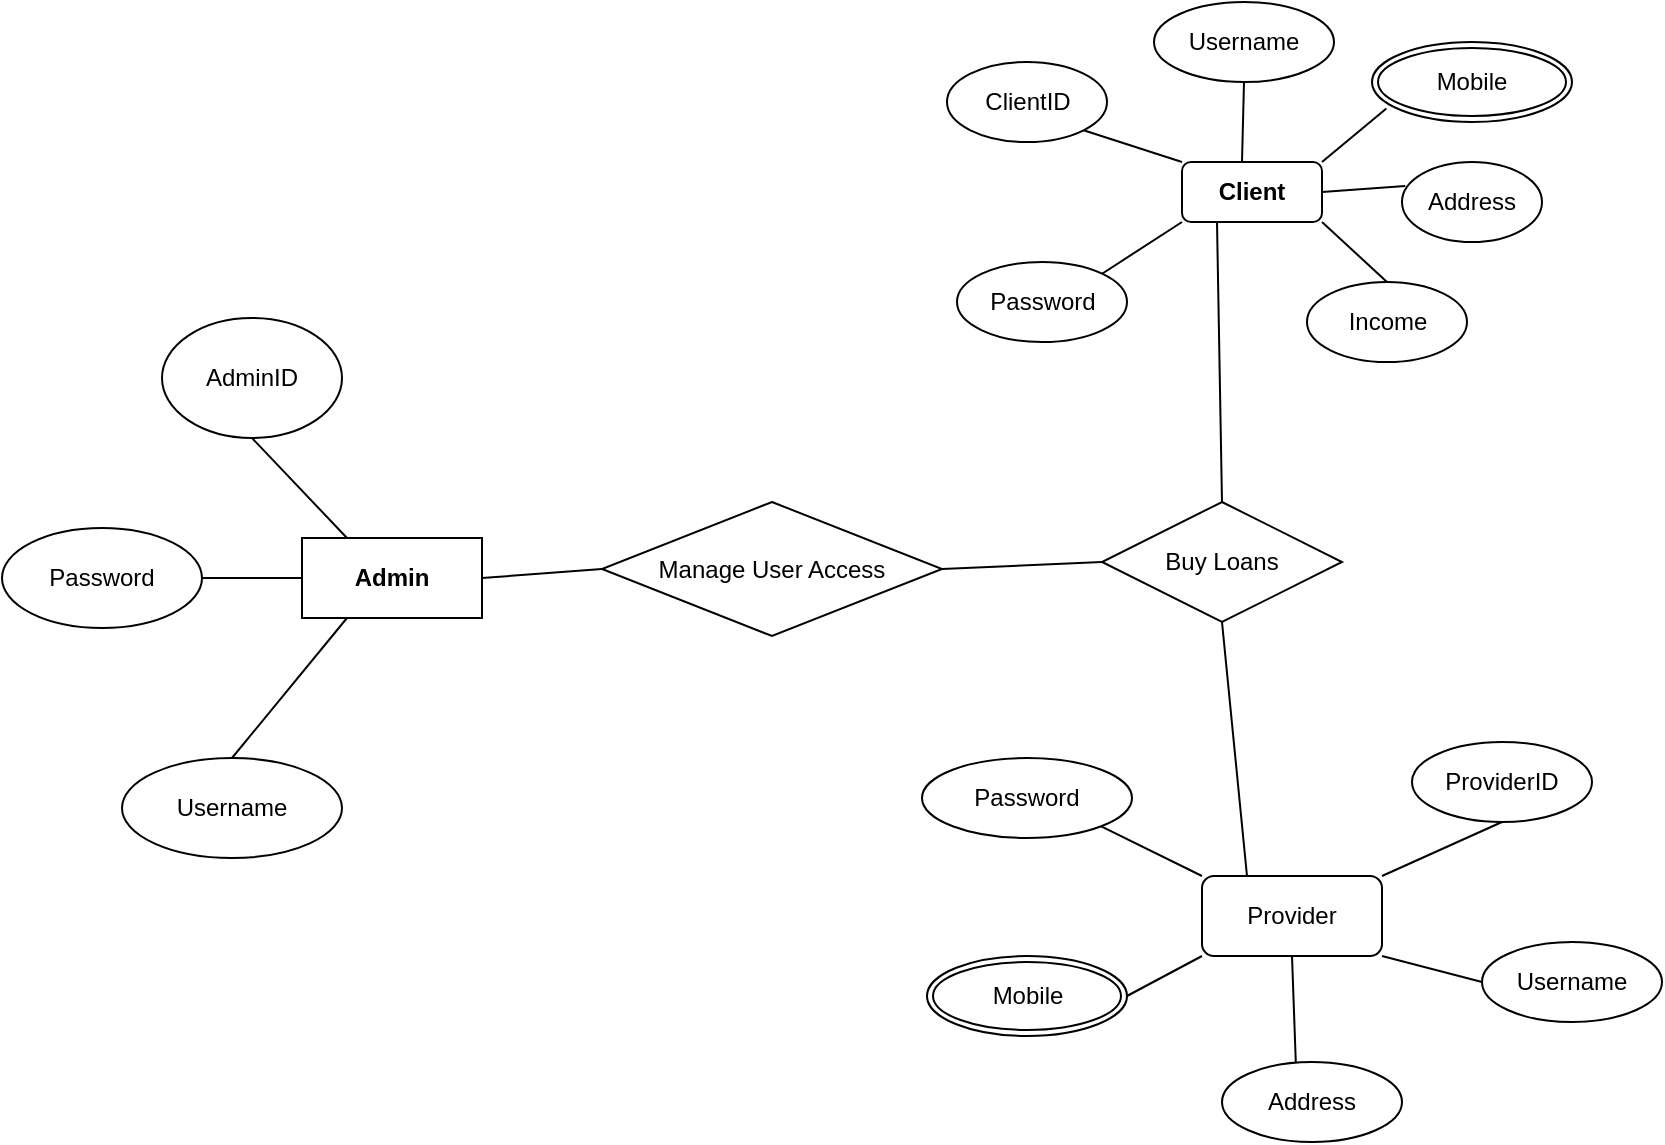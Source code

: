 <mxfile version="24.7.4">
  <diagram id="R2lEEEUBdFMjLlhIrx00" name="Page-1">
    <mxGraphModel dx="1409" dy="1656" grid="1" gridSize="10" guides="1" tooltips="1" connect="1" arrows="1" fold="1" page="1" pageScale="1" pageWidth="850" pageHeight="1100" math="0" shadow="0" extFonts="Permanent Marker^https://fonts.googleapis.com/css?family=Permanent+Marker">
      <root>
        <mxCell id="0" />
        <mxCell id="1" parent="0" />
        <mxCell id="DjDxD-5Fi2WuVD2VH1XU-1" value="&lt;b&gt;Admin&lt;/b&gt;" style="rounded=0;whiteSpace=wrap;html=1;" parent="1" vertex="1">
          <mxGeometry x="160" y="-792" width="90" height="40" as="geometry" />
        </mxCell>
        <mxCell id="DjDxD-5Fi2WuVD2VH1XU-2" value="&lt;b&gt;Client&lt;/b&gt;" style="rounded=1;whiteSpace=wrap;html=1;" parent="1" vertex="1">
          <mxGeometry x="600" y="-980" width="70" height="30" as="geometry" />
        </mxCell>
        <mxCell id="DjDxD-5Fi2WuVD2VH1XU-3" value="Provider" style="rounded=1;whiteSpace=wrap;html=1;" parent="1" vertex="1">
          <mxGeometry x="610" y="-623" width="90" height="40" as="geometry" />
        </mxCell>
        <mxCell id="DjDxD-5Fi2WuVD2VH1XU-4" value="AdminID" style="ellipse;whiteSpace=wrap;html=1;" parent="1" vertex="1">
          <mxGeometry x="90" y="-902" width="90" height="60" as="geometry" />
        </mxCell>
        <mxCell id="DjDxD-5Fi2WuVD2VH1XU-5" value="Password" style="ellipse;whiteSpace=wrap;html=1;" parent="1" vertex="1">
          <mxGeometry x="10" y="-797" width="100" height="50" as="geometry" />
        </mxCell>
        <mxCell id="DjDxD-5Fi2WuVD2VH1XU-6" value="Username" style="ellipse;whiteSpace=wrap;html=1;" parent="1" vertex="1">
          <mxGeometry x="70" y="-682" width="110" height="50" as="geometry" />
        </mxCell>
        <mxCell id="DjDxD-5Fi2WuVD2VH1XU-7" value="ClientID" style="ellipse;whiteSpace=wrap;html=1;" parent="1" vertex="1">
          <mxGeometry x="482.5" y="-1030" width="80" height="40" as="geometry" />
        </mxCell>
        <mxCell id="DjDxD-5Fi2WuVD2VH1XU-8" value="Username" style="ellipse;whiteSpace=wrap;html=1;" parent="1" vertex="1">
          <mxGeometry x="586" y="-1060" width="90" height="40" as="geometry" />
        </mxCell>
        <mxCell id="DjDxD-5Fi2WuVD2VH1XU-9" value="Password" style="ellipse;whiteSpace=wrap;html=1;" parent="1" vertex="1">
          <mxGeometry x="487.5" y="-930" width="85" height="40" as="geometry" />
        </mxCell>
        <mxCell id="DjDxD-5Fi2WuVD2VH1XU-11" value="Address" style="ellipse;whiteSpace=wrap;html=1;" parent="1" vertex="1">
          <mxGeometry x="710" y="-980" width="70" height="40" as="geometry" />
        </mxCell>
        <mxCell id="DjDxD-5Fi2WuVD2VH1XU-46" style="edgeStyle=orthogonalEdgeStyle;rounded=0;orthogonalLoop=1;jettySize=auto;html=1;exitX=1;exitY=0;exitDx=0;exitDy=0;" parent="1" source="DjDxD-5Fi2WuVD2VH1XU-12" edge="1">
          <mxGeometry relative="1" as="geometry">
            <mxPoint x="698" y="-903" as="targetPoint" />
          </mxGeometry>
        </mxCell>
        <mxCell id="DjDxD-5Fi2WuVD2VH1XU-12" value="Income" style="ellipse;whiteSpace=wrap;html=1;" parent="1" vertex="1">
          <mxGeometry x="662.5" y="-920" width="80" height="40" as="geometry" />
        </mxCell>
        <mxCell id="DjDxD-5Fi2WuVD2VH1XU-13" value="ProviderID" style="ellipse;whiteSpace=wrap;html=1;" parent="1" vertex="1">
          <mxGeometry x="715" y="-690" width="90" height="40" as="geometry" />
        </mxCell>
        <mxCell id="DjDxD-5Fi2WuVD2VH1XU-14" value="Password" style="ellipse;whiteSpace=wrap;html=1;" parent="1" vertex="1">
          <mxGeometry x="470" y="-682" width="105" height="40" as="geometry" />
        </mxCell>
        <mxCell id="DjDxD-5Fi2WuVD2VH1XU-16" value="Address" style="ellipse;whiteSpace=wrap;html=1;" parent="1" vertex="1">
          <mxGeometry x="620" y="-530" width="90" height="40" as="geometry" />
        </mxCell>
        <mxCell id="DjDxD-5Fi2WuVD2VH1XU-17" value="Username" style="ellipse;whiteSpace=wrap;html=1;" parent="1" vertex="1">
          <mxGeometry x="750" y="-590" width="90" height="40" as="geometry" />
        </mxCell>
        <mxCell id="DjDxD-5Fi2WuVD2VH1XU-23" value="Mobile" style="ellipse;shape=doubleEllipse;margin=3;whiteSpace=wrap;html=1;align=center;" parent="1" vertex="1">
          <mxGeometry x="472.5" y="-583" width="100" height="40" as="geometry" />
        </mxCell>
        <mxCell id="DjDxD-5Fi2WuVD2VH1XU-24" value="Mobile" style="ellipse;shape=doubleEllipse;margin=3;whiteSpace=wrap;html=1;align=center;" parent="1" vertex="1">
          <mxGeometry x="695" y="-1040" width="100" height="40" as="geometry" />
        </mxCell>
        <mxCell id="DjDxD-5Fi2WuVD2VH1XU-29" value="" style="endArrow=none;html=1;rounded=0;entryX=0.5;entryY=1;entryDx=0;entryDy=0;exitX=0.25;exitY=0;exitDx=0;exitDy=0;" parent="1" source="DjDxD-5Fi2WuVD2VH1XU-1" target="DjDxD-5Fi2WuVD2VH1XU-4" edge="1">
          <mxGeometry relative="1" as="geometry">
            <mxPoint x="210" y="-722" as="sourcePoint" />
            <mxPoint x="370" y="-722" as="targetPoint" />
          </mxGeometry>
        </mxCell>
        <mxCell id="DjDxD-5Fi2WuVD2VH1XU-30" value="" style="endArrow=none;html=1;rounded=0;exitX=0.5;exitY=0;exitDx=0;exitDy=0;entryX=0.25;entryY=1;entryDx=0;entryDy=0;" parent="1" source="DjDxD-5Fi2WuVD2VH1XU-6" target="DjDxD-5Fi2WuVD2VH1XU-1" edge="1">
          <mxGeometry relative="1" as="geometry">
            <mxPoint x="210" y="-722" as="sourcePoint" />
            <mxPoint x="370" y="-722" as="targetPoint" />
          </mxGeometry>
        </mxCell>
        <mxCell id="DjDxD-5Fi2WuVD2VH1XU-31" value="" style="endArrow=none;html=1;rounded=0;exitX=1;exitY=0.5;exitDx=0;exitDy=0;entryX=0;entryY=0.5;entryDx=0;entryDy=0;" parent="1" source="DjDxD-5Fi2WuVD2VH1XU-5" target="DjDxD-5Fi2WuVD2VH1XU-1" edge="1">
          <mxGeometry relative="1" as="geometry">
            <mxPoint x="210" y="-722" as="sourcePoint" />
            <mxPoint x="370" y="-722" as="targetPoint" />
          </mxGeometry>
        </mxCell>
        <mxCell id="DjDxD-5Fi2WuVD2VH1XU-34" value="" style="endArrow=none;html=1;rounded=0;entryX=1;entryY=0;entryDx=0;entryDy=0;exitX=0;exitY=1;exitDx=0;exitDy=0;" parent="1" source="DjDxD-5Fi2WuVD2VH1XU-2" target="DjDxD-5Fi2WuVD2VH1XU-9" edge="1">
          <mxGeometry relative="1" as="geometry">
            <mxPoint x="590" y="-980" as="sourcePoint" />
            <mxPoint x="750" y="-980" as="targetPoint" />
          </mxGeometry>
        </mxCell>
        <mxCell id="DjDxD-5Fi2WuVD2VH1XU-35" value="" style="endArrow=none;html=1;rounded=0;exitX=0;exitY=0;exitDx=0;exitDy=0;entryX=1;entryY=1;entryDx=0;entryDy=0;" parent="1" source="DjDxD-5Fi2WuVD2VH1XU-2" target="DjDxD-5Fi2WuVD2VH1XU-7" edge="1">
          <mxGeometry relative="1" as="geometry">
            <mxPoint x="596" y="-965" as="sourcePoint" />
            <mxPoint x="550" y="-1020" as="targetPoint" />
          </mxGeometry>
        </mxCell>
        <mxCell id="DjDxD-5Fi2WuVD2VH1XU-36" value="" style="endArrow=none;html=1;rounded=0;entryX=0.5;entryY=0;entryDx=0;entryDy=0;exitX=1;exitY=1;exitDx=0;exitDy=0;" parent="1" source="DjDxD-5Fi2WuVD2VH1XU-2" target="DjDxD-5Fi2WuVD2VH1XU-12" edge="1">
          <mxGeometry relative="1" as="geometry">
            <mxPoint x="630" y="-940" as="sourcePoint" />
            <mxPoint x="750" y="-980" as="targetPoint" />
          </mxGeometry>
        </mxCell>
        <mxCell id="DjDxD-5Fi2WuVD2VH1XU-37" value="" style="endArrow=none;html=1;rounded=0;entryX=0.023;entryY=0.3;entryDx=0;entryDy=0;entryPerimeter=0;exitX=1;exitY=0.5;exitDx=0;exitDy=0;" parent="1" source="DjDxD-5Fi2WuVD2VH1XU-2" target="DjDxD-5Fi2WuVD2VH1XU-11" edge="1">
          <mxGeometry relative="1" as="geometry">
            <mxPoint x="680" y="-960" as="sourcePoint" />
            <mxPoint x="750" y="-980" as="targetPoint" />
          </mxGeometry>
        </mxCell>
        <mxCell id="DjDxD-5Fi2WuVD2VH1XU-38" value="" style="endArrow=none;html=1;rounded=0;entryX=0.072;entryY=0.831;entryDx=0;entryDy=0;entryPerimeter=0;exitX=1;exitY=0;exitDx=0;exitDy=0;" parent="1" source="DjDxD-5Fi2WuVD2VH1XU-2" target="DjDxD-5Fi2WuVD2VH1XU-24" edge="1">
          <mxGeometry relative="1" as="geometry">
            <mxPoint x="640" y="-980" as="sourcePoint" />
            <mxPoint x="750" y="-980" as="targetPoint" />
          </mxGeometry>
        </mxCell>
        <mxCell id="DjDxD-5Fi2WuVD2VH1XU-39" value="" style="endArrow=none;html=1;rounded=0;exitX=0.5;exitY=1;exitDx=0;exitDy=0;" parent="1" source="DjDxD-5Fi2WuVD2VH1XU-8" edge="1">
          <mxGeometry relative="1" as="geometry">
            <mxPoint x="590" y="-980" as="sourcePoint" />
            <mxPoint x="630" y="-980" as="targetPoint" />
          </mxGeometry>
        </mxCell>
        <mxCell id="DjDxD-5Fi2WuVD2VH1XU-40" value="" style="endArrow=none;html=1;rounded=0;exitX=1;exitY=0;exitDx=0;exitDy=0;entryX=0.5;entryY=1;entryDx=0;entryDy=0;" parent="1" source="DjDxD-5Fi2WuVD2VH1XU-3" target="DjDxD-5Fi2WuVD2VH1XU-13" edge="1">
          <mxGeometry relative="1" as="geometry">
            <mxPoint x="653" y="-623" as="sourcePoint" />
            <mxPoint x="659" y="-673.16" as="targetPoint" />
          </mxGeometry>
        </mxCell>
        <mxCell id="DjDxD-5Fi2WuVD2VH1XU-41" value="" style="endArrow=none;html=1;rounded=0;exitX=1;exitY=1;exitDx=0;exitDy=0;entryX=0;entryY=0.5;entryDx=0;entryDy=0;" parent="1" source="DjDxD-5Fi2WuVD2VH1XU-3" target="DjDxD-5Fi2WuVD2VH1XU-17" edge="1">
          <mxGeometry relative="1" as="geometry">
            <mxPoint x="690" y="-633" as="sourcePoint" />
            <mxPoint x="850" y="-633" as="targetPoint" />
          </mxGeometry>
        </mxCell>
        <mxCell id="DjDxD-5Fi2WuVD2VH1XU-42" value="" style="endArrow=none;html=1;rounded=0;exitX=0.5;exitY=1;exitDx=0;exitDy=0;entryX=0.41;entryY=0.004;entryDx=0;entryDy=0;entryPerimeter=0;" parent="1" source="DjDxD-5Fi2WuVD2VH1XU-3" target="DjDxD-5Fi2WuVD2VH1XU-16" edge="1">
          <mxGeometry relative="1" as="geometry">
            <mxPoint x="690" y="-633" as="sourcePoint" />
            <mxPoint x="850" y="-633" as="targetPoint" />
          </mxGeometry>
        </mxCell>
        <mxCell id="DjDxD-5Fi2WuVD2VH1XU-43" value="" style="endArrow=none;html=1;rounded=0;exitX=1;exitY=0.5;exitDx=0;exitDy=0;entryX=0;entryY=1;entryDx=0;entryDy=0;" parent="1" source="DjDxD-5Fi2WuVD2VH1XU-23" target="DjDxD-5Fi2WuVD2VH1XU-3" edge="1">
          <mxGeometry relative="1" as="geometry">
            <mxPoint x="690" y="-633" as="sourcePoint" />
            <mxPoint x="850" y="-633" as="targetPoint" />
          </mxGeometry>
        </mxCell>
        <mxCell id="DjDxD-5Fi2WuVD2VH1XU-44" value="" style="endArrow=none;html=1;rounded=0;exitX=1;exitY=1;exitDx=0;exitDy=0;entryX=0;entryY=0;entryDx=0;entryDy=0;" parent="1" source="DjDxD-5Fi2WuVD2VH1XU-14" target="DjDxD-5Fi2WuVD2VH1XU-3" edge="1">
          <mxGeometry relative="1" as="geometry">
            <mxPoint x="690" y="-633" as="sourcePoint" />
            <mxPoint x="850" y="-633" as="targetPoint" />
          </mxGeometry>
        </mxCell>
        <mxCell id="DjDxD-5Fi2WuVD2VH1XU-48" value="" style="endArrow=none;html=1;rounded=0;exitX=0.5;exitY=1;exitDx=0;exitDy=0;entryX=0.25;entryY=0;entryDx=0;entryDy=0;" parent="1" source="DjDxD-5Fi2WuVD2VH1XU-51" target="DjDxD-5Fi2WuVD2VH1XU-3" edge="1">
          <mxGeometry relative="1" as="geometry">
            <mxPoint x="623" y="-753" as="sourcePoint" />
            <mxPoint x="850" y="-793" as="targetPoint" />
          </mxGeometry>
        </mxCell>
        <mxCell id="DjDxD-5Fi2WuVD2VH1XU-49" value="" style="endArrow=none;html=1;rounded=0;exitX=0.5;exitY=0;exitDx=0;exitDy=0;entryX=0.25;entryY=1;entryDx=0;entryDy=0;" parent="1" source="DjDxD-5Fi2WuVD2VH1XU-51" target="DjDxD-5Fi2WuVD2VH1XU-2" edge="1">
          <mxGeometry relative="1" as="geometry">
            <mxPoint x="623" y="-813" as="sourcePoint" />
            <mxPoint x="840" y="-893" as="targetPoint" />
          </mxGeometry>
        </mxCell>
        <mxCell id="DjDxD-5Fi2WuVD2VH1XU-50" value="Manage User Access" style="shape=rhombus;perimeter=rhombusPerimeter;whiteSpace=wrap;html=1;align=center;" parent="1" vertex="1">
          <mxGeometry x="310" y="-810" width="170" height="67" as="geometry" />
        </mxCell>
        <mxCell id="DjDxD-5Fi2WuVD2VH1XU-51" value="Buy Loans" style="shape=rhombus;perimeter=rhombusPerimeter;whiteSpace=wrap;html=1;align=center;" parent="1" vertex="1">
          <mxGeometry x="560" y="-810" width="120" height="60" as="geometry" />
        </mxCell>
        <mxCell id="DjDxD-5Fi2WuVD2VH1XU-52" value="" style="endArrow=none;html=1;rounded=0;exitX=1;exitY=0.5;exitDx=0;exitDy=0;entryX=0;entryY=0.5;entryDx=0;entryDy=0;" parent="1" source="DjDxD-5Fi2WuVD2VH1XU-1" target="DjDxD-5Fi2WuVD2VH1XU-50" edge="1">
          <mxGeometry relative="1" as="geometry">
            <mxPoint x="190" y="-830" as="sourcePoint" />
            <mxPoint x="350" y="-830" as="targetPoint" />
          </mxGeometry>
        </mxCell>
        <mxCell id="DjDxD-5Fi2WuVD2VH1XU-53" value="" style="endArrow=none;html=1;rounded=0;entryX=0;entryY=0.5;entryDx=0;entryDy=0;exitX=1;exitY=0.5;exitDx=0;exitDy=0;" parent="1" source="DjDxD-5Fi2WuVD2VH1XU-50" target="DjDxD-5Fi2WuVD2VH1XU-51" edge="1">
          <mxGeometry relative="1" as="geometry">
            <mxPoint x="190" y="-830" as="sourcePoint" />
            <mxPoint x="350" y="-830" as="targetPoint" />
          </mxGeometry>
        </mxCell>
      </root>
    </mxGraphModel>
  </diagram>
</mxfile>
